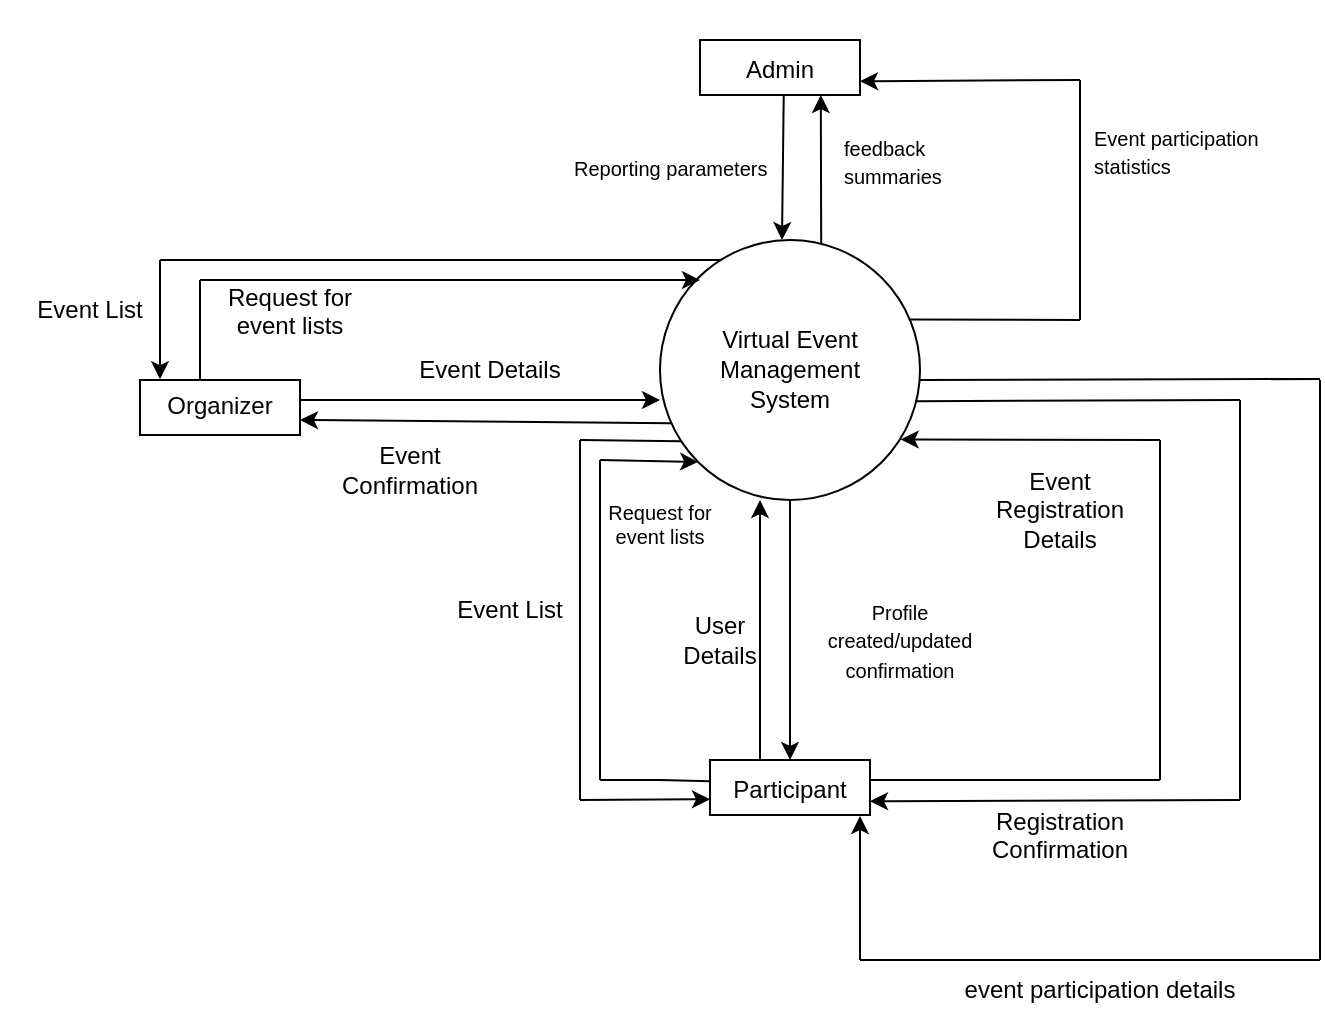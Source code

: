 <mxfile version="24.7.17" pages="2">
  <diagram name="Page-1" id="yUWiJsb1odWKn49dKLG9">
    <mxGraphModel grid="1" page="1" gridSize="10" guides="1" tooltips="1" connect="1" arrows="1" fold="1" pageScale="1" pageWidth="1100" pageHeight="850" math="0" shadow="0">
      <root>
        <mxCell id="0" />
        <mxCell id="1" parent="0" />
        <mxCell id="c58yYooRlup-3saje_W5-4" value="" style="group" vertex="1" connectable="0" parent="1">
          <mxGeometry x="460" y="240" width="130" height="130" as="geometry" />
        </mxCell>
        <mxCell id="c58yYooRlup-3saje_W5-1" value="&lt;br&gt;&lt;br&gt;&lt;br&gt;&lt;br&gt;&lt;br&gt;&lt;br&gt;&lt;br&gt;&lt;br&gt;&lt;br&gt;&lt;br&gt;&lt;br&gt;&lt;br&gt;&lt;br&gt;&lt;br&gt;&lt;br&gt;&lt;br&gt;&lt;br&gt;&lt;br&gt;&lt;p style=&quot;text-align:center&quot; align=&quot;center&quot; class=&quot;MsoNormal&quot;&gt;&lt;span style=&quot;mso-bidi-font-weight:&lt;br/&gt;normal&quot;&gt;&lt;font size=&quot;1&quot;&gt;&lt;span style=&quot;line-height: 115%; font-size: 12px;&quot; lang=&quot;EN&quot;&gt;&lt;br&gt;&lt;/span&gt;&lt;/font&gt;&lt;/span&gt;&lt;/p&gt;&lt;br&gt;&lt;br&gt;&lt;br&gt;&lt;br&gt;&lt;div&gt;&lt;br/&gt;&lt;/div&gt;" style="ellipse;whiteSpace=wrap;html=1;aspect=fixed;" vertex="1" parent="c58yYooRlup-3saje_W5-4">
          <mxGeometry width="130" height="130" as="geometry" />
        </mxCell>
        <mxCell id="c58yYooRlup-3saje_W5-2" value="&lt;span style=&quot;mso-bidi-font-weight:&lt;br/&gt;normal&quot;&gt;&lt;font size=&quot;1&quot;&gt;&lt;span style=&quot;line-height: 115%; font-size: 12px;&quot; lang=&quot;EN&quot;&gt;Virtual Event&lt;br&gt;Management System&lt;/span&gt;&lt;/font&gt;&lt;/span&gt;" style="text;html=1;align=center;verticalAlign=middle;whiteSpace=wrap;rounded=0;" vertex="1" parent="c58yYooRlup-3saje_W5-4">
          <mxGeometry x="35" y="50" width="60" height="30" as="geometry" />
        </mxCell>
        <mxCell id="78bFOjxCsefDvUHkpxz3-5" value="" style="endArrow=classic;html=1;rounded=0;entryX=0;entryY=1;entryDx=0;entryDy=0;" edge="1" parent="c58yYooRlup-3saje_W5-4" target="c58yYooRlup-3saje_W5-1">
          <mxGeometry width="50" height="50" relative="1" as="geometry">
            <mxPoint x="-30" y="110.03" as="sourcePoint" />
            <mxPoint x="9.23" y="110" as="targetPoint" />
          </mxGeometry>
        </mxCell>
        <mxCell id="c58yYooRlup-3saje_W5-8" value="" style="group" vertex="1" connectable="0" parent="1">
          <mxGeometry x="200" y="310" width="80" height="30" as="geometry" />
        </mxCell>
        <mxCell id="c58yYooRlup-3saje_W5-3" value="" style="rounded=0;whiteSpace=wrap;html=1;" vertex="1" parent="c58yYooRlup-3saje_W5-8">
          <mxGeometry width="80" height="27.5" as="geometry" />
        </mxCell>
        <mxCell id="c58yYooRlup-3saje_W5-7" value="&lt;div&gt;Organizer&lt;/div&gt;" style="text;html=1;align=center;verticalAlign=middle;whiteSpace=wrap;rounded=0;" vertex="1" parent="c58yYooRlup-3saje_W5-8">
          <mxGeometry x="10" y="-2.5" width="60" height="30" as="geometry" />
        </mxCell>
        <mxCell id="c58yYooRlup-3saje_W5-9" value="" style="group" vertex="1" connectable="0" parent="1">
          <mxGeometry x="480" y="140" width="80" height="30" as="geometry" />
        </mxCell>
        <mxCell id="c58yYooRlup-3saje_W5-10" value="" style="rounded=0;whiteSpace=wrap;html=1;" vertex="1" parent="c58yYooRlup-3saje_W5-9">
          <mxGeometry width="80" height="27.5" as="geometry" />
        </mxCell>
        <mxCell id="c58yYooRlup-3saje_W5-11" value="&lt;div&gt;Admin&lt;/div&gt;" style="text;html=1;align=center;verticalAlign=middle;whiteSpace=wrap;rounded=0;" vertex="1" parent="c58yYooRlup-3saje_W5-9">
          <mxGeometry x="10" width="60" height="30" as="geometry" />
        </mxCell>
        <mxCell id="c58yYooRlup-3saje_W5-12" value="" style="group" vertex="1" connectable="0" parent="1">
          <mxGeometry x="485" y="500" width="80" height="30" as="geometry" />
        </mxCell>
        <mxCell id="c58yYooRlup-3saje_W5-13" value="" style="rounded=0;whiteSpace=wrap;html=1;" vertex="1" parent="c58yYooRlup-3saje_W5-12">
          <mxGeometry width="80" height="27.5" as="geometry" />
        </mxCell>
        <mxCell id="c58yYooRlup-3saje_W5-14" value="&lt;div&gt;Participant&lt;/div&gt;" style="text;html=1;align=center;verticalAlign=middle;whiteSpace=wrap;rounded=0;" vertex="1" parent="c58yYooRlup-3saje_W5-12">
          <mxGeometry x="10" width="60" height="30" as="geometry" />
        </mxCell>
        <mxCell id="c58yYooRlup-3saje_W5-18" value="&lt;font style=&quot;font-size: 10px;&quot;&gt;Profile created/updated confirmation&lt;/font&gt;" style="text;html=1;align=center;verticalAlign=middle;whiteSpace=wrap;rounded=0;" vertex="1" parent="1">
          <mxGeometry x="530" y="425" width="100" height="30" as="geometry" />
        </mxCell>
        <mxCell id="c58yYooRlup-3saje_W5-19" value="&lt;div&gt;User Details&lt;/div&gt;" style="text;html=1;align=center;verticalAlign=middle;whiteSpace=wrap;rounded=0;" vertex="1" parent="1">
          <mxGeometry x="460" y="425" width="60" height="30" as="geometry" />
        </mxCell>
        <mxCell id="c58yYooRlup-3saje_W5-20" value="" style="endArrow=classic;html=1;rounded=0;exitX=0.5;exitY=0;exitDx=0;exitDy=0;" edge="1" parent="1">
          <mxGeometry width="50" height="50" relative="1" as="geometry">
            <mxPoint x="510" y="500" as="sourcePoint" />
            <mxPoint x="510" y="370" as="targetPoint" />
          </mxGeometry>
        </mxCell>
        <mxCell id="c58yYooRlup-3saje_W5-22" value="" style="endArrow=classic;html=1;rounded=0;" edge="1" parent="1">
          <mxGeometry width="50" height="50" relative="1" as="geometry">
            <mxPoint x="280" y="320" as="sourcePoint" />
            <mxPoint x="460" y="320" as="targetPoint" />
          </mxGeometry>
        </mxCell>
        <mxCell id="c58yYooRlup-3saje_W5-24" value="Event Details" style="text;html=1;align=center;verticalAlign=middle;whiteSpace=wrap;rounded=0;" vertex="1" parent="1">
          <mxGeometry x="330" y="290" width="90" height="30" as="geometry" />
        </mxCell>
        <mxCell id="c58yYooRlup-3saje_W5-25" value="" style="endArrow=classic;html=1;rounded=0;exitX=0.044;exitY=0.705;exitDx=0;exitDy=0;exitPerimeter=0;" edge="1" parent="1" source="c58yYooRlup-3saje_W5-1">
          <mxGeometry width="50" height="50" relative="1" as="geometry">
            <mxPoint x="450" y="330" as="sourcePoint" />
            <mxPoint x="280" y="330" as="targetPoint" />
          </mxGeometry>
        </mxCell>
        <mxCell id="c58yYooRlup-3saje_W5-26" value="Event Confirmation" style="text;html=1;align=center;verticalAlign=middle;whiteSpace=wrap;rounded=0;" vertex="1" parent="1">
          <mxGeometry x="290" y="340" width="90" height="30" as="geometry" />
        </mxCell>
        <mxCell id="c58yYooRlup-3saje_W5-27" value="" style="endArrow=classic;html=1;rounded=0;exitX=0.5;exitY=1;exitDx=0;exitDy=0;entryX=0.5;entryY=0;entryDx=0;entryDy=0;" edge="1" parent="1" source="c58yYooRlup-3saje_W5-1" target="c58yYooRlup-3saje_W5-14">
          <mxGeometry width="50" height="50" relative="1" as="geometry">
            <mxPoint x="530" y="440" as="sourcePoint" />
            <mxPoint x="580" y="390" as="targetPoint" />
          </mxGeometry>
        </mxCell>
        <mxCell id="c58yYooRlup-3saje_W5-32" value="" style="endArrow=none;html=1;rounded=0;" edge="1" parent="1">
          <mxGeometry width="50" height="50" relative="1" as="geometry">
            <mxPoint x="565" y="510" as="sourcePoint" />
            <mxPoint x="710" y="510" as="targetPoint" />
          </mxGeometry>
        </mxCell>
        <mxCell id="c58yYooRlup-3saje_W5-33" value="" style="endArrow=none;html=1;rounded=0;" edge="1" parent="1">
          <mxGeometry width="50" height="50" relative="1" as="geometry">
            <mxPoint x="710" y="510" as="sourcePoint" />
            <mxPoint x="710" y="340" as="targetPoint" />
          </mxGeometry>
        </mxCell>
        <mxCell id="c58yYooRlup-3saje_W5-34" value="" style="endArrow=classic;html=1;rounded=0;entryX=0.926;entryY=0.767;entryDx=0;entryDy=0;entryPerimeter=0;" edge="1" parent="1" target="c58yYooRlup-3saje_W5-1">
          <mxGeometry width="50" height="50" relative="1" as="geometry">
            <mxPoint x="710" y="340" as="sourcePoint" />
            <mxPoint x="760" y="290" as="targetPoint" />
          </mxGeometry>
        </mxCell>
        <mxCell id="c58yYooRlup-3saje_W5-35" value="Event Registration Details" style="text;html=1;align=center;verticalAlign=middle;whiteSpace=wrap;rounded=0;" vertex="1" parent="1">
          <mxGeometry x="630" y="360" width="60" height="30" as="geometry" />
        </mxCell>
        <mxCell id="c58yYooRlup-3saje_W5-40" value="" style="group" vertex="1" connectable="0" parent="1">
          <mxGeometry x="750" y="320" height="200" as="geometry" />
        </mxCell>
        <mxCell id="c58yYooRlup-3saje_W5-37" value="" style="endArrow=none;html=1;rounded=0;exitX=0.982;exitY=0.62;exitDx=0;exitDy=0;exitPerimeter=0;" edge="1" parent="c58yYooRlup-3saje_W5-40" source="c58yYooRlup-3saje_W5-1">
          <mxGeometry width="50" height="50" relative="1" as="geometry">
            <mxPoint x="-160" as="sourcePoint" />
            <mxPoint as="targetPoint" />
          </mxGeometry>
        </mxCell>
        <mxCell id="c58yYooRlup-3saje_W5-38" value="" style="endArrow=none;html=1;rounded=0;" edge="1" parent="c58yYooRlup-3saje_W5-40">
          <mxGeometry width="50" height="50" relative="1" as="geometry">
            <mxPoint as="sourcePoint" />
            <mxPoint y="200" as="targetPoint" />
          </mxGeometry>
        </mxCell>
        <mxCell id="c58yYooRlup-3saje_W5-39" value="" style="endArrow=classic;html=1;rounded=0;entryX=1;entryY=0.75;entryDx=0;entryDy=0;" edge="1" parent="c58yYooRlup-3saje_W5-40" target="c58yYooRlup-3saje_W5-13">
          <mxGeometry width="50" height="50" relative="1" as="geometry">
            <mxPoint y="200" as="sourcePoint" />
            <mxPoint x="50" y="150" as="targetPoint" />
          </mxGeometry>
        </mxCell>
        <mxCell id="c58yYooRlup-3saje_W5-41" value="&lt;div&gt;Registration Confirmation&lt;/div&gt;&lt;div&gt;&lt;br&gt;&lt;/div&gt;" style="text;html=1;align=center;verticalAlign=middle;whiteSpace=wrap;rounded=0;" vertex="1" parent="1">
          <mxGeometry x="630" y="530" width="60" height="30" as="geometry" />
        </mxCell>
        <mxCell id="c58yYooRlup-3saje_W5-43" value="" style="endArrow=none;html=1;rounded=0;exitX=0.982;exitY=0.62;exitDx=0;exitDy=0;exitPerimeter=0;" edge="1" parent="1">
          <mxGeometry width="50" height="50" relative="1" as="geometry">
            <mxPoint x="590" y="310" as="sourcePoint" />
            <mxPoint x="790" y="309.5" as="targetPoint" />
          </mxGeometry>
        </mxCell>
        <mxCell id="c58yYooRlup-3saje_W5-44" value="" style="endArrow=none;html=1;rounded=0;" edge="1" parent="1">
          <mxGeometry width="50" height="50" relative="1" as="geometry">
            <mxPoint x="790" y="600" as="sourcePoint" />
            <mxPoint x="790" y="310" as="targetPoint" />
          </mxGeometry>
        </mxCell>
        <mxCell id="c58yYooRlup-3saje_W5-45" value="" style="endArrow=none;html=1;rounded=0;" edge="1" parent="1">
          <mxGeometry width="50" height="50" relative="1" as="geometry">
            <mxPoint x="560" y="600" as="sourcePoint" />
            <mxPoint x="790" y="600" as="targetPoint" />
          </mxGeometry>
        </mxCell>
        <mxCell id="c58yYooRlup-3saje_W5-47" value="" style="endArrow=classic;html=1;rounded=0;" edge="1" parent="1">
          <mxGeometry width="50" height="50" relative="1" as="geometry">
            <mxPoint x="560" y="600" as="sourcePoint" />
            <mxPoint x="560" y="528" as="targetPoint" />
          </mxGeometry>
        </mxCell>
        <mxCell id="c58yYooRlup-3saje_W5-51" value="event participation details" style="text;html=1;align=center;verticalAlign=middle;whiteSpace=wrap;rounded=0;" vertex="1" parent="1">
          <mxGeometry x="610" y="600" width="140" height="30" as="geometry" />
        </mxCell>
        <mxCell id="c58yYooRlup-3saje_W5-53" value="&lt;font style=&quot;font-size: 10px;&quot;&gt;&lt;span lang=&quot;EN&quot; style=&quot;line-height: 115%;&quot;&gt;Reporting parameters &lt;/span&gt;&lt;/font&gt;" style="text;whiteSpace=wrap;html=1;" vertex="1" parent="1">
          <mxGeometry x="415" y="190" width="110" height="30" as="geometry" />
        </mxCell>
        <mxCell id="c58yYooRlup-3saje_W5-56" value="&lt;font style=&quot;font-size: 10px;&quot;&gt;&lt;span lang=&quot;EN&quot; style=&quot;line-height: 115%;&quot;&gt;feedback summaries&lt;/span&gt;&lt;/font&gt;" style="text;whiteSpace=wrap;html=1;" vertex="1" parent="1">
          <mxGeometry x="550" y="180" width="70" height="50" as="geometry" />
        </mxCell>
        <mxCell id="c58yYooRlup-3saje_W5-59" value="" style="endArrow=classic;html=1;rounded=0;exitX=0.531;exitY=0.932;exitDx=0;exitDy=0;exitPerimeter=0;" edge="1" parent="1" source="c58yYooRlup-3saje_W5-11">
          <mxGeometry width="50" height="50" relative="1" as="geometry">
            <mxPoint x="560" y="200" as="sourcePoint" />
            <mxPoint x="521" y="240" as="targetPoint" />
          </mxGeometry>
        </mxCell>
        <mxCell id="c58yYooRlup-3saje_W5-61" value="" style="endArrow=classic;html=1;rounded=0;entryX=0.84;entryY=0.918;entryDx=0;entryDy=0;entryPerimeter=0;exitX=0.62;exitY=0.014;exitDx=0;exitDy=0;exitPerimeter=0;" edge="1" parent="1" source="c58yYooRlup-3saje_W5-1" target="c58yYooRlup-3saje_W5-11">
          <mxGeometry width="50" height="50" relative="1" as="geometry">
            <mxPoint x="540" y="240" as="sourcePoint" />
            <mxPoint x="540" y="170" as="targetPoint" />
          </mxGeometry>
        </mxCell>
        <mxCell id="c58yYooRlup-3saje_W5-67" value="&lt;font style=&quot;font-size: 10px;&quot;&gt;&lt;span lang=&quot;EN&quot; style=&quot;line-height: 115%;&quot;&gt;Event participation&lt;br&gt;statistics&lt;/span&gt;&lt;/font&gt;" style="text;whiteSpace=wrap;html=1;" vertex="1" parent="1">
          <mxGeometry x="675" y="175" width="85" height="35" as="geometry" />
        </mxCell>
        <mxCell id="JJB0s_iBs2IypwbjsGVL-1" value="" style="group" connectable="0" vertex="1" parent="1">
          <mxGeometry x="670" y="160" height="120" as="geometry" />
        </mxCell>
        <mxCell id="c58yYooRlup-3saje_W5-65" value="" style="endArrow=none;html=1;rounded=0;" edge="1" parent="JJB0s_iBs2IypwbjsGVL-1">
          <mxGeometry width="50" height="50" relative="1" as="geometry">
            <mxPoint y="120" as="sourcePoint" />
            <mxPoint as="targetPoint" />
          </mxGeometry>
        </mxCell>
        <mxCell id="5Npem4B_wxZrPuZL4UlF-2" value="" style="endArrow=none;html=1;rounded=0;exitX=0.957;exitY=0.306;exitDx=0;exitDy=0;exitPerimeter=0;" edge="1" parent="JJB0s_iBs2IypwbjsGVL-1" source="c58yYooRlup-3saje_W5-1">
          <mxGeometry width="50" height="50" relative="1" as="geometry">
            <mxPoint x="-60" y="140" as="sourcePoint" />
            <mxPoint y="120" as="targetPoint" />
          </mxGeometry>
        </mxCell>
        <mxCell id="5Npem4B_wxZrPuZL4UlF-3" value="" style="endArrow=classic;html=1;rounded=0;entryX=1;entryY=0.75;entryDx=0;entryDy=0;" edge="1" parent="JJB0s_iBs2IypwbjsGVL-1" target="c58yYooRlup-3saje_W5-10">
          <mxGeometry width="50" height="50" relative="1" as="geometry">
            <mxPoint as="sourcePoint" />
            <mxPoint x="50" y="-50" as="targetPoint" />
          </mxGeometry>
        </mxCell>
        <mxCell id="iX_OGlHxTPo9EbYRn8sV-2" value="&lt;div&gt;Request for event lists&lt;/div&gt;&lt;div&gt;&lt;br&gt;&lt;/div&gt;" style="text;html=1;align=center;verticalAlign=middle;whiteSpace=wrap;rounded=0;" vertex="1" parent="1">
          <mxGeometry x="230" y="255" width="90" height="55" as="geometry" />
        </mxCell>
        <mxCell id="iX_OGlHxTPo9EbYRn8sV-3" value="" style="endArrow=none;html=1;rounded=0;" edge="1" parent="1">
          <mxGeometry width="50" height="50" relative="1" as="geometry">
            <mxPoint x="230" y="310" as="sourcePoint" />
            <mxPoint x="230" y="260" as="targetPoint" />
          </mxGeometry>
        </mxCell>
        <mxCell id="iX_OGlHxTPo9EbYRn8sV-4" value="" style="endArrow=classic;html=1;rounded=0;" edge="1" parent="1">
          <mxGeometry width="50" height="50" relative="1" as="geometry">
            <mxPoint x="230" y="260" as="sourcePoint" />
            <mxPoint x="480" y="260" as="targetPoint" />
          </mxGeometry>
        </mxCell>
        <mxCell id="iX_OGlHxTPo9EbYRn8sV-7" value="" style="endArrow=none;html=1;rounded=0;" edge="1" parent="1">
          <mxGeometry width="50" height="50" relative="1" as="geometry">
            <mxPoint x="210" y="250" as="sourcePoint" />
            <mxPoint x="490" y="250" as="targetPoint" />
          </mxGeometry>
        </mxCell>
        <mxCell id="iX_OGlHxTPo9EbYRn8sV-8" value="" style="endArrow=classic;html=1;rounded=0;entryX=0.125;entryY=-0.015;entryDx=0;entryDy=0;entryPerimeter=0;" edge="1" parent="1" target="c58yYooRlup-3saje_W5-3">
          <mxGeometry width="50" height="50" relative="1" as="geometry">
            <mxPoint x="210" y="250" as="sourcePoint" />
            <mxPoint x="260" y="200" as="targetPoint" />
          </mxGeometry>
        </mxCell>
        <mxCell id="EmX9LABOGlH5GblBXsLG-1" value="Event List" style="text;html=1;align=center;verticalAlign=middle;whiteSpace=wrap;rounded=0;" vertex="1" parent="1">
          <mxGeometry x="130" y="260" width="90" height="30" as="geometry" />
        </mxCell>
        <mxCell id="78bFOjxCsefDvUHkpxz3-1" value="" style="endArrow=none;html=1;rounded=0;entryX=0;entryY=0.75;entryDx=0;entryDy=0;" edge="1" parent="1">
          <mxGeometry width="50" height="50" relative="1" as="geometry">
            <mxPoint x="430" y="510" as="sourcePoint" />
            <mxPoint x="485" y="510.625" as="targetPoint" />
            <Array as="points">
              <mxPoint x="460" y="510" />
            </Array>
          </mxGeometry>
        </mxCell>
        <mxCell id="78bFOjxCsefDvUHkpxz3-4" value="" style="endArrow=none;html=1;rounded=0;" edge="1" parent="1">
          <mxGeometry width="50" height="50" relative="1" as="geometry">
            <mxPoint x="430" y="510" as="sourcePoint" />
            <mxPoint x="430" y="350" as="targetPoint" />
          </mxGeometry>
        </mxCell>
        <mxCell id="78bFOjxCsefDvUHkpxz3-6" value="&lt;div style=&quot;font-size: 10px;&quot;&gt;&lt;font style=&quot;font-size: 10px;&quot;&gt;Request for event lists&lt;/font&gt;&lt;/div&gt;&lt;div style=&quot;font-size: 10px;&quot;&gt;&lt;font style=&quot;font-size: 10px;&quot;&gt;&lt;br&gt;&lt;/font&gt;&lt;/div&gt;" style="text;html=1;align=center;verticalAlign=middle;whiteSpace=wrap;rounded=0;" vertex="1" parent="1">
          <mxGeometry x="420" y="360" width="80" height="55" as="geometry" />
        </mxCell>
        <mxCell id="78bFOjxCsefDvUHkpxz3-9" value="" style="endArrow=classic;html=1;rounded=0;entryX=0;entryY=0.75;entryDx=0;entryDy=0;" edge="1" parent="1">
          <mxGeometry width="50" height="50" relative="1" as="geometry">
            <mxPoint x="420" y="520" as="sourcePoint" />
            <mxPoint x="485" y="519.625" as="targetPoint" />
          </mxGeometry>
        </mxCell>
        <mxCell id="78bFOjxCsefDvUHkpxz3-10" value="" style="endArrow=none;html=1;rounded=0;" edge="1" parent="1">
          <mxGeometry width="50" height="50" relative="1" as="geometry">
            <mxPoint x="420" y="520" as="sourcePoint" />
            <mxPoint x="420" y="340" as="targetPoint" />
          </mxGeometry>
        </mxCell>
        <mxCell id="78bFOjxCsefDvUHkpxz3-12" value="" style="endArrow=none;html=1;rounded=0;entryX=0.083;entryY=0.774;entryDx=0;entryDy=0;entryPerimeter=0;" edge="1" parent="1" target="c58yYooRlup-3saje_W5-1">
          <mxGeometry width="50" height="50" relative="1" as="geometry">
            <mxPoint x="420" y="340" as="sourcePoint" />
            <mxPoint x="470" y="310" as="targetPoint" />
          </mxGeometry>
        </mxCell>
        <mxCell id="78bFOjxCsefDvUHkpxz3-13" value="Event List" style="text;html=1;align=center;verticalAlign=middle;whiteSpace=wrap;rounded=0;" vertex="1" parent="1">
          <mxGeometry x="340" y="410" width="90" height="30" as="geometry" />
        </mxCell>
      </root>
    </mxGraphModel>
  </diagram>
  <diagram id="4g-uIBbXyLv83esqWf2T" name="Page-2">
    <mxGraphModel grid="1" page="1" gridSize="10" guides="1" tooltips="1" connect="1" arrows="1" fold="1" pageScale="1" pageWidth="1100" pageHeight="850" math="0" shadow="0">
      <root>
        <mxCell id="0" />
        <mxCell id="1" parent="0" />
        <mxCell id="BiPvwgCvPJBVlcoBRnsi-4" value="" style="group" connectable="0" vertex="1" parent="1">
          <mxGeometry x="30" y="330" width="80" height="30" as="geometry" />
        </mxCell>
        <mxCell id="BiPvwgCvPJBVlcoBRnsi-5" value="" style="rounded=0;whiteSpace=wrap;html=1;" vertex="1" parent="BiPvwgCvPJBVlcoBRnsi-4">
          <mxGeometry width="80" height="27.5" as="geometry" />
        </mxCell>
        <mxCell id="BiPvwgCvPJBVlcoBRnsi-6" value="&lt;div&gt;Organizer&lt;/div&gt;" style="text;html=1;align=center;verticalAlign=middle;whiteSpace=wrap;rounded=0;" vertex="1" parent="BiPvwgCvPJBVlcoBRnsi-4">
          <mxGeometry x="10" width="60" height="30" as="geometry" />
        </mxCell>
        <mxCell id="BiPvwgCvPJBVlcoBRnsi-10" value="" style="group" connectable="0" vertex="1" parent="1">
          <mxGeometry x="485" y="590.5" width="80" height="30" as="geometry" />
        </mxCell>
        <mxCell id="BiPvwgCvPJBVlcoBRnsi-11" value="" style="rounded=0;whiteSpace=wrap;html=1;" vertex="1" parent="BiPvwgCvPJBVlcoBRnsi-10">
          <mxGeometry width="80" height="27.5" as="geometry" />
        </mxCell>
        <mxCell id="BiPvwgCvPJBVlcoBRnsi-12" value="&lt;div&gt;Participant&lt;/div&gt;" style="text;html=1;align=center;verticalAlign=middle;whiteSpace=wrap;rounded=0;" vertex="1" parent="BiPvwgCvPJBVlcoBRnsi-10">
          <mxGeometry x="10" width="60" height="30" as="geometry" />
        </mxCell>
        <mxCell id="BiPvwgCvPJBVlcoBRnsi-13" value="&lt;font style=&quot;font-size: 10px;&quot;&gt;Profile created/updated confirmation&lt;/font&gt;" style="text;html=1;align=center;verticalAlign=middle;whiteSpace=wrap;rounded=0;" vertex="1" parent="1">
          <mxGeometry x="530" y="515.5" width="80" height="30" as="geometry" />
        </mxCell>
        <mxCell id="BiPvwgCvPJBVlcoBRnsi-14" value="&lt;div&gt;User Details&lt;/div&gt;" style="text;html=1;align=center;verticalAlign=middle;whiteSpace=wrap;rounded=0;" vertex="1" parent="1">
          <mxGeometry x="440" y="515.5" width="60" height="30" as="geometry" />
        </mxCell>
        <mxCell id="BiPvwgCvPJBVlcoBRnsi-15" value="" style="endArrow=classic;html=1;rounded=0;exitX=0.5;exitY=0;exitDx=0;exitDy=0;" edge="1" parent="1">
          <mxGeometry width="50" height="50" relative="1" as="geometry">
            <mxPoint x="510" y="590.5" as="sourcePoint" />
            <mxPoint x="510" y="460.5" as="targetPoint" />
          </mxGeometry>
        </mxCell>
        <mxCell id="BiPvwgCvPJBVlcoBRnsi-16" value="" style="endArrow=classic;html=1;rounded=0;" edge="1" parent="1">
          <mxGeometry width="50" height="50" relative="1" as="geometry">
            <mxPoint x="110" y="340" as="sourcePoint" />
            <mxPoint x="290" y="340" as="targetPoint" />
          </mxGeometry>
        </mxCell>
        <mxCell id="BiPvwgCvPJBVlcoBRnsi-17" value="Event Details" style="text;html=1;align=center;verticalAlign=middle;whiteSpace=wrap;rounded=0;" vertex="1" parent="1">
          <mxGeometry x="160" y="300" width="90" height="30" as="geometry" />
        </mxCell>
        <mxCell id="BiPvwgCvPJBVlcoBRnsi-18" value="" style="endArrow=classic;html=1;rounded=0;exitX=0.023;exitY=0.567;exitDx=0;exitDy=0;exitPerimeter=0;" edge="1" parent="1" source="BiPvwgCvPJBVlcoBRnsi-46">
          <mxGeometry width="50" height="50" relative="1" as="geometry">
            <mxPoint x="190" y="350" as="sourcePoint" />
            <mxPoint x="110" y="350" as="targetPoint" />
          </mxGeometry>
        </mxCell>
        <mxCell id="BiPvwgCvPJBVlcoBRnsi-19" value="Event Confirmation" style="text;html=1;align=center;verticalAlign=middle;whiteSpace=wrap;rounded=0;" vertex="1" parent="1">
          <mxGeometry x="160" y="360" width="90" height="30" as="geometry" />
        </mxCell>
        <mxCell id="BiPvwgCvPJBVlcoBRnsi-20" value="" style="endArrow=classic;html=1;rounded=0;exitX=0.5;exitY=1;exitDx=0;exitDy=0;entryX=0.5;entryY=0;entryDx=0;entryDy=0;" edge="1" parent="1" target="BiPvwgCvPJBVlcoBRnsi-12">
          <mxGeometry width="50" height="50" relative="1" as="geometry">
            <mxPoint x="525" y="460.5" as="sourcePoint" />
            <mxPoint x="580" y="480.5" as="targetPoint" />
          </mxGeometry>
        </mxCell>
        <mxCell id="BiPvwgCvPJBVlcoBRnsi-21" value="" style="endArrow=none;html=1;rounded=0;" edge="1" parent="1">
          <mxGeometry width="50" height="50" relative="1" as="geometry">
            <mxPoint x="565" y="600.5" as="sourcePoint" />
            <mxPoint x="710" y="600.5" as="targetPoint" />
          </mxGeometry>
        </mxCell>
        <mxCell id="BiPvwgCvPJBVlcoBRnsi-22" value="" style="endArrow=none;html=1;rounded=0;" edge="1" parent="1">
          <mxGeometry width="50" height="50" relative="1" as="geometry">
            <mxPoint x="710" y="600.5" as="sourcePoint" />
            <mxPoint x="710" y="430.5" as="targetPoint" />
          </mxGeometry>
        </mxCell>
        <mxCell id="BiPvwgCvPJBVlcoBRnsi-23" value="" style="endArrow=classic;html=1;rounded=0;" edge="1" parent="1">
          <mxGeometry width="50" height="50" relative="1" as="geometry">
            <mxPoint x="710" y="430.5" as="sourcePoint" />
            <mxPoint x="680" y="430" as="targetPoint" />
          </mxGeometry>
        </mxCell>
        <mxCell id="BiPvwgCvPJBVlcoBRnsi-24" value="Event Registration Details" style="text;html=1;align=center;verticalAlign=middle;whiteSpace=wrap;rounded=0;" vertex="1" parent="1">
          <mxGeometry x="640" y="485.5" width="60" height="30" as="geometry" />
        </mxCell>
        <mxCell id="BiPvwgCvPJBVlcoBRnsi-25" value="" style="group" connectable="0" vertex="1" parent="1">
          <mxGeometry x="760" y="420" height="190.5" as="geometry" />
        </mxCell>
        <mxCell id="BiPvwgCvPJBVlcoBRnsi-26" value="" style="endArrow=none;html=1;rounded=0;exitX=1;exitY=0.5;exitDx=0;exitDy=0;" edge="1" parent="BiPvwgCvPJBVlcoBRnsi-25" source="BiPvwgCvPJBVlcoBRnsi-70">
          <mxGeometry width="50" height="50" relative="1" as="geometry">
            <mxPoint x="-30" y="0.476" as="sourcePoint" />
            <mxPoint as="targetPoint" />
          </mxGeometry>
        </mxCell>
        <mxCell id="BiPvwgCvPJBVlcoBRnsi-27" value="" style="endArrow=none;html=1;rounded=0;" edge="1" parent="BiPvwgCvPJBVlcoBRnsi-25">
          <mxGeometry width="50" height="50" relative="1" as="geometry">
            <mxPoint as="sourcePoint" />
            <mxPoint y="190.5" as="targetPoint" />
          </mxGeometry>
        </mxCell>
        <mxCell id="BiPvwgCvPJBVlcoBRnsi-28" value="" style="endArrow=classic;html=1;rounded=0;entryX=1;entryY=0.75;entryDx=0;entryDy=0;" edge="1" parent="BiPvwgCvPJBVlcoBRnsi-25" target="BiPvwgCvPJBVlcoBRnsi-11">
          <mxGeometry width="50" height="50" relative="1" as="geometry">
            <mxPoint y="190.5" as="sourcePoint" />
            <mxPoint x="50" y="142.875" as="targetPoint" />
          </mxGeometry>
        </mxCell>
        <mxCell id="BiPvwgCvPJBVlcoBRnsi-29" value="&lt;div&gt;Registration Confirmation&lt;/div&gt;&lt;div&gt;&lt;br&gt;&lt;/div&gt;" style="text;html=1;align=center;verticalAlign=middle;whiteSpace=wrap;rounded=0;" vertex="1" parent="1">
          <mxGeometry x="630" y="620.5" width="60" height="30" as="geometry" />
        </mxCell>
        <mxCell id="BiPvwgCvPJBVlcoBRnsi-30" value="" style="endArrow=none;html=1;rounded=0;exitX=0.92;exitY=0.248;exitDx=0;exitDy=0;exitPerimeter=0;" edge="1" parent="1" source="BiPvwgCvPJBVlcoBRnsi-70">
          <mxGeometry width="50" height="50" relative="1" as="geometry">
            <mxPoint x="720" y="400" as="sourcePoint" />
            <mxPoint x="790" y="400" as="targetPoint" />
          </mxGeometry>
        </mxCell>
        <mxCell id="BiPvwgCvPJBVlcoBRnsi-31" value="" style="endArrow=none;html=1;rounded=0;" edge="1" parent="1">
          <mxGeometry width="50" height="50" relative="1" as="geometry">
            <mxPoint x="790" y="690.5" as="sourcePoint" />
            <mxPoint x="790" y="400.5" as="targetPoint" />
          </mxGeometry>
        </mxCell>
        <mxCell id="BiPvwgCvPJBVlcoBRnsi-32" value="" style="endArrow=none;html=1;rounded=0;" edge="1" parent="1">
          <mxGeometry width="50" height="50" relative="1" as="geometry">
            <mxPoint x="560" y="690.5" as="sourcePoint" />
            <mxPoint x="790" y="690.5" as="targetPoint" />
          </mxGeometry>
        </mxCell>
        <mxCell id="BiPvwgCvPJBVlcoBRnsi-33" value="" style="endArrow=classic;html=1;rounded=0;" edge="1" parent="1">
          <mxGeometry width="50" height="50" relative="1" as="geometry">
            <mxPoint x="560" y="690.5" as="sourcePoint" />
            <mxPoint x="560" y="618.5" as="targetPoint" />
          </mxGeometry>
        </mxCell>
        <mxCell id="BiPvwgCvPJBVlcoBRnsi-34" value="event participation details" style="text;html=1;align=center;verticalAlign=middle;whiteSpace=wrap;rounded=0;" vertex="1" parent="1">
          <mxGeometry x="607.5" y="700.5" width="180" height="30" as="geometry" />
        </mxCell>
        <mxCell id="BiPvwgCvPJBVlcoBRnsi-48" value="" style="group" connectable="0" vertex="1" parent="1">
          <mxGeometry x="290" y="305" width="80" height="80" as="geometry" />
        </mxCell>
        <mxCell id="BiPvwgCvPJBVlcoBRnsi-46" value="Event Creation" style="ellipse;whiteSpace=wrap;html=1;aspect=fixed;" vertex="1" parent="BiPvwgCvPJBVlcoBRnsi-48">
          <mxGeometry width="80" height="80" as="geometry" />
        </mxCell>
        <mxCell id="BiPvwgCvPJBVlcoBRnsi-47" value="" style="endArrow=none;html=1;rounded=0;exitX=0.109;exitY=0.185;exitDx=0;exitDy=0;exitPerimeter=0;entryX=0.894;entryY=0.188;entryDx=0;entryDy=0;entryPerimeter=0;" edge="1" parent="BiPvwgCvPJBVlcoBRnsi-48" source="BiPvwgCvPJBVlcoBRnsi-46" target="BiPvwgCvPJBVlcoBRnsi-46">
          <mxGeometry width="50" height="50" relative="1" as="geometry">
            <mxPoint x="10" y="15" as="sourcePoint" />
            <mxPoint x="70" y="15" as="targetPoint" />
          </mxGeometry>
        </mxCell>
        <mxCell id="BiPvwgCvPJBVlcoBRnsi-49" value="" style="endArrow=none;html=1;rounded=0;entryX=0.5;entryY=1;entryDx=0;entryDy=0;" edge="1" parent="1" target="BiPvwgCvPJBVlcoBRnsi-46">
          <mxGeometry width="50" height="50" relative="1" as="geometry">
            <mxPoint x="330" y="560" as="sourcePoint" />
            <mxPoint x="330" y="390" as="targetPoint" />
          </mxGeometry>
        </mxCell>
        <mxCell id="BiPvwgCvPJBVlcoBRnsi-50" value="" style="endArrow=none;html=1;rounded=0;" edge="1" parent="1">
          <mxGeometry width="50" height="50" relative="1" as="geometry">
            <mxPoint x="230" y="560" as="sourcePoint" />
            <mxPoint x="330" y="560" as="targetPoint" />
          </mxGeometry>
        </mxCell>
        <mxCell id="BiPvwgCvPJBVlcoBRnsi-51" value="" style="endArrow=classic;html=1;rounded=0;entryX=0.837;entryY=0.013;entryDx=0;entryDy=0;entryPerimeter=0;" edge="1" parent="1" target="BiPvwgCvPJBVlcoBRnsi-45">
          <mxGeometry width="50" height="50" relative="1" as="geometry">
            <mxPoint x="230" y="560" as="sourcePoint" />
            <mxPoint x="280" y="510" as="targetPoint" />
          </mxGeometry>
        </mxCell>
        <mxCell id="BiPvwgCvPJBVlcoBRnsi-52" value="Event Details" style="text;html=1;align=center;verticalAlign=middle;whiteSpace=wrap;rounded=0;" vertex="1" parent="1">
          <mxGeometry x="230" y="440" width="90" height="30" as="geometry" />
        </mxCell>
        <mxCell id="BiPvwgCvPJBVlcoBRnsi-53" value="" style="group" connectable="0" vertex="1" parent="1">
          <mxGeometry x="480" y="380" width="80" height="80" as="geometry" />
        </mxCell>
        <mxCell id="BiPvwgCvPJBVlcoBRnsi-54" value="User Profile Management" style="ellipse;whiteSpace=wrap;html=1;aspect=fixed;" vertex="1" parent="BiPvwgCvPJBVlcoBRnsi-53">
          <mxGeometry width="80" height="80" as="geometry" />
        </mxCell>
        <mxCell id="BiPvwgCvPJBVlcoBRnsi-55" value="" style="endArrow=none;html=1;rounded=0;exitX=0.109;exitY=0.185;exitDx=0;exitDy=0;exitPerimeter=0;entryX=0.894;entryY=0.188;entryDx=0;entryDy=0;entryPerimeter=0;" edge="1" parent="BiPvwgCvPJBVlcoBRnsi-53" source="BiPvwgCvPJBVlcoBRnsi-54" target="BiPvwgCvPJBVlcoBRnsi-54">
          <mxGeometry width="50" height="50" relative="1" as="geometry">
            <mxPoint x="10" y="15" as="sourcePoint" />
            <mxPoint x="70" y="15" as="targetPoint" />
          </mxGeometry>
        </mxCell>
        <mxCell id="BiPvwgCvPJBVlcoBRnsi-56" value="" style="group" connectable="0" vertex="1" parent="1">
          <mxGeometry x="160" y="590" width="100" height="30" as="geometry" />
        </mxCell>
        <mxCell id="BiPvwgCvPJBVlcoBRnsi-43" value="" style="endArrow=none;html=1;rounded=0;" edge="1" parent="BiPvwgCvPJBVlcoBRnsi-56">
          <mxGeometry width="50" height="50" relative="1" as="geometry">
            <mxPoint as="sourcePoint" />
            <mxPoint x="100" as="targetPoint" />
          </mxGeometry>
        </mxCell>
        <mxCell id="BiPvwgCvPJBVlcoBRnsi-44" value="" style="endArrow=none;html=1;rounded=0;" edge="1" parent="BiPvwgCvPJBVlcoBRnsi-56">
          <mxGeometry width="50" height="50" relative="1" as="geometry">
            <mxPoint y="30" as="sourcePoint" />
            <mxPoint x="100" y="30" as="targetPoint" />
          </mxGeometry>
        </mxCell>
        <mxCell id="BiPvwgCvPJBVlcoBRnsi-45" value="Events" style="text;html=1;align=center;verticalAlign=middle;resizable=0;points=[];autosize=1;strokeColor=none;fillColor=none;" vertex="1" parent="BiPvwgCvPJBVlcoBRnsi-56">
          <mxGeometry x="20" width="60" height="30" as="geometry" />
        </mxCell>
        <mxCell id="BiPvwgCvPJBVlcoBRnsi-57" value="" style="group" connectable="0" vertex="1" parent="1">
          <mxGeometry x="270" y="130" width="100" height="30" as="geometry" />
        </mxCell>
        <mxCell id="BiPvwgCvPJBVlcoBRnsi-58" value="" style="endArrow=none;html=1;rounded=0;" edge="1" parent="BiPvwgCvPJBVlcoBRnsi-57">
          <mxGeometry width="50" height="50" relative="1" as="geometry">
            <mxPoint as="sourcePoint" />
            <mxPoint x="100" as="targetPoint" />
          </mxGeometry>
        </mxCell>
        <mxCell id="BiPvwgCvPJBVlcoBRnsi-59" value="" style="endArrow=none;html=1;rounded=0;" edge="1" parent="BiPvwgCvPJBVlcoBRnsi-57">
          <mxGeometry width="50" height="50" relative="1" as="geometry">
            <mxPoint y="30" as="sourcePoint" />
            <mxPoint x="100" y="30" as="targetPoint" />
          </mxGeometry>
        </mxCell>
        <mxCell id="BiPvwgCvPJBVlcoBRnsi-60" value="Users" style="text;html=1;align=center;verticalAlign=middle;resizable=0;points=[];autosize=1;strokeColor=none;fillColor=none;" vertex="1" parent="BiPvwgCvPJBVlcoBRnsi-57">
          <mxGeometry x="25" width="50" height="30" as="geometry" />
        </mxCell>
        <mxCell id="BiPvwgCvPJBVlcoBRnsi-64" value="" style="endArrow=classic;html=1;rounded=0;entryX=0.469;entryY=0.995;entryDx=0;entryDy=0;entryPerimeter=0;" edge="1" parent="1" target="BiPvwgCvPJBVlcoBRnsi-60">
          <mxGeometry width="50" height="50" relative="1" as="geometry">
            <mxPoint x="320" y="270" as="sourcePoint" />
            <mxPoint x="350" y="170" as="targetPoint" />
          </mxGeometry>
        </mxCell>
        <mxCell id="BiPvwgCvPJBVlcoBRnsi-65" value="" style="endArrow=none;html=1;rounded=0;" edge="1" parent="1">
          <mxGeometry width="50" height="50" relative="1" as="geometry">
            <mxPoint x="320" y="270" as="sourcePoint" />
            <mxPoint x="500" y="270" as="targetPoint" />
          </mxGeometry>
        </mxCell>
        <mxCell id="BiPvwgCvPJBVlcoBRnsi-67" value="" style="endArrow=none;html=1;rounded=0;exitX=0.253;exitY=0.077;exitDx=0;exitDy=0;exitPerimeter=0;" edge="1" parent="1" source="BiPvwgCvPJBVlcoBRnsi-54">
          <mxGeometry width="50" height="50" relative="1" as="geometry">
            <mxPoint x="460" y="350" as="sourcePoint" />
            <mxPoint x="500" y="270" as="targetPoint" />
          </mxGeometry>
        </mxCell>
        <mxCell id="BiPvwgCvPJBVlcoBRnsi-68" value="&lt;div&gt;User Details&lt;/div&gt;" style="text;html=1;align=center;verticalAlign=middle;whiteSpace=wrap;rounded=0;" vertex="1" parent="1">
          <mxGeometry x="420" y="290" width="60" height="30" as="geometry" />
        </mxCell>
        <mxCell id="BiPvwgCvPJBVlcoBRnsi-69" value="" style="group" connectable="0" vertex="1" parent="1">
          <mxGeometry x="600" y="380" width="80" height="80" as="geometry" />
        </mxCell>
        <mxCell id="BiPvwgCvPJBVlcoBRnsi-70" value="Event Registration" style="ellipse;whiteSpace=wrap;html=1;aspect=fixed;" vertex="1" parent="BiPvwgCvPJBVlcoBRnsi-69">
          <mxGeometry width="80" height="80" as="geometry" />
        </mxCell>
        <mxCell id="BiPvwgCvPJBVlcoBRnsi-71" value="" style="endArrow=none;html=1;rounded=0;exitX=0.109;exitY=0.185;exitDx=0;exitDy=0;exitPerimeter=0;entryX=0.894;entryY=0.188;entryDx=0;entryDy=0;entryPerimeter=0;" edge="1" parent="BiPvwgCvPJBVlcoBRnsi-69" source="BiPvwgCvPJBVlcoBRnsi-70" target="BiPvwgCvPJBVlcoBRnsi-70">
          <mxGeometry width="50" height="50" relative="1" as="geometry">
            <mxPoint x="10" y="15" as="sourcePoint" />
            <mxPoint x="70" y="15" as="targetPoint" />
          </mxGeometry>
        </mxCell>
        <mxCell id="BiPvwgCvPJBVlcoBRnsi-73" value="" style="endArrow=none;html=1;rounded=0;" edge="1" parent="1">
          <mxGeometry width="50" height="50" relative="1" as="geometry">
            <mxPoint x="910" y="330" as="sourcePoint" />
            <mxPoint x="640" y="330" as="targetPoint" />
          </mxGeometry>
        </mxCell>
        <mxCell id="BiPvwgCvPJBVlcoBRnsi-74" value="" style="endArrow=none;html=1;rounded=0;" edge="1" parent="1">
          <mxGeometry width="50" height="50" relative="1" as="geometry">
            <mxPoint x="640" y="380" as="sourcePoint" />
            <mxPoint x="640" y="330" as="targetPoint" />
          </mxGeometry>
        </mxCell>
        <mxCell id="BiPvwgCvPJBVlcoBRnsi-76" value="" style="endArrow=classic;html=1;rounded=0;" edge="1" parent="1">
          <mxGeometry width="50" height="50" relative="1" as="geometry">
            <mxPoint x="910" y="330" as="sourcePoint" />
            <mxPoint x="910" y="270" as="targetPoint" />
          </mxGeometry>
        </mxCell>
        <mxCell id="BiPvwgCvPJBVlcoBRnsi-81" value="" style="group" connectable="0" vertex="1" parent="1">
          <mxGeometry x="829.997" y="240" width="170.003" height="30" as="geometry" />
        </mxCell>
        <mxCell id="BiPvwgCvPJBVlcoBRnsi-78" value="" style="endArrow=none;html=1;rounded=0;" edge="1" parent="BiPvwgCvPJBVlcoBRnsi-81">
          <mxGeometry width="50" height="50" relative="1" as="geometry">
            <mxPoint x="0.003" as="sourcePoint" />
            <mxPoint x="170.003" as="targetPoint" />
          </mxGeometry>
        </mxCell>
        <mxCell id="BiPvwgCvPJBVlcoBRnsi-79" value="" style="endArrow=none;html=1;rounded=0;" edge="1" parent="BiPvwgCvPJBVlcoBRnsi-81">
          <mxGeometry width="50" height="50" relative="1" as="geometry">
            <mxPoint x="0.003" y="30" as="sourcePoint" />
            <mxPoint x="170.003" y="30" as="targetPoint" />
          </mxGeometry>
        </mxCell>
        <mxCell id="BiPvwgCvPJBVlcoBRnsi-80" value="Registered Event Details" style="text;html=1;align=center;verticalAlign=middle;resizable=0;points=[];autosize=1;strokeColor=none;fillColor=none;" vertex="1" parent="BiPvwgCvPJBVlcoBRnsi-81">
          <mxGeometry width="160" height="30" as="geometry" />
        </mxCell>
        <mxCell id="7XUnvpSmETFaVZm4Q2QR-1" value="" style="group" connectable="0" vertex="1" parent="1">
          <mxGeometry x="562.5" y="30" width="80" height="30" as="geometry" />
        </mxCell>
        <mxCell id="7XUnvpSmETFaVZm4Q2QR-2" value="" style="rounded=0;whiteSpace=wrap;html=1;" vertex="1" parent="7XUnvpSmETFaVZm4Q2QR-1">
          <mxGeometry width="80" height="27.5" as="geometry" />
        </mxCell>
        <mxCell id="7XUnvpSmETFaVZm4Q2QR-3" value="&lt;div&gt;Admin&lt;/div&gt;" style="text;html=1;align=center;verticalAlign=middle;whiteSpace=wrap;rounded=0;" vertex="1" parent="7XUnvpSmETFaVZm4Q2QR-1">
          <mxGeometry x="10" width="60" height="30" as="geometry" />
        </mxCell>
        <mxCell id="7XUnvpSmETFaVZm4Q2QR-4" value="&lt;font style=&quot;font-size: 10px;&quot;&gt;&lt;span lang=&quot;EN&quot; style=&quot;line-height: 115%;&quot;&gt;Reporting parameters &lt;/span&gt;&lt;/font&gt;" style="text;whiteSpace=wrap;html=1;" vertex="1" parent="1">
          <mxGeometry x="497.5" y="80" width="110" height="30" as="geometry" />
        </mxCell>
        <mxCell id="7XUnvpSmETFaVZm4Q2QR-5" value="&lt;font style=&quot;font-size: 10px;&quot;&gt;&lt;span lang=&quot;EN&quot; style=&quot;line-height: 115%;&quot;&gt;feedback summaries&lt;/span&gt;&lt;/font&gt;" style="text;whiteSpace=wrap;html=1;" vertex="1" parent="1">
          <mxGeometry x="632.5" y="70" width="70" height="50" as="geometry" />
        </mxCell>
        <mxCell id="7XUnvpSmETFaVZm4Q2QR-6" value="" style="endArrow=classic;html=1;rounded=0;exitX=0.531;exitY=0.932;exitDx=0;exitDy=0;exitPerimeter=0;entryX=0.423;entryY=0.015;entryDx=0;entryDy=0;entryPerimeter=0;" edge="1" parent="1" source="7XUnvpSmETFaVZm4Q2QR-3" target="7XUnvpSmETFaVZm4Q2QR-14">
          <mxGeometry width="50" height="50" relative="1" as="geometry">
            <mxPoint x="642.5" y="90" as="sourcePoint" />
            <mxPoint x="603.5" y="130" as="targetPoint" />
          </mxGeometry>
        </mxCell>
        <mxCell id="7XUnvpSmETFaVZm4Q2QR-7" value="" style="endArrow=classic;html=1;rounded=0;entryX=0.84;entryY=0.918;entryDx=0;entryDy=0;entryPerimeter=0;exitX=0.667;exitY=0.045;exitDx=0;exitDy=0;exitPerimeter=0;" edge="1" parent="1" source="7XUnvpSmETFaVZm4Q2QR-14" target="7XUnvpSmETFaVZm4Q2QR-3">
          <mxGeometry width="50" height="50" relative="1" as="geometry">
            <mxPoint x="623.5" y="132" as="sourcePoint" />
            <mxPoint x="622.5" y="60" as="targetPoint" />
          </mxGeometry>
        </mxCell>
        <mxCell id="7XUnvpSmETFaVZm4Q2QR-8" value="&lt;font style=&quot;font-size: 10px;&quot;&gt;&lt;span lang=&quot;EN&quot; style=&quot;line-height: 115%;&quot;&gt;Event participation&lt;br&gt;statistics&lt;/span&gt;&lt;/font&gt;" style="text;whiteSpace=wrap;html=1;" vertex="1" parent="1">
          <mxGeometry x="757.5" y="65" width="85" height="35" as="geometry" />
        </mxCell>
        <mxCell id="7XUnvpSmETFaVZm4Q2QR-9" value="" style="group" connectable="0" vertex="1" parent="1">
          <mxGeometry x="752.5" y="50" height="120" as="geometry" />
        </mxCell>
        <mxCell id="7XUnvpSmETFaVZm4Q2QR-10" value="" style="endArrow=none;html=1;rounded=0;" edge="1" parent="7XUnvpSmETFaVZm4Q2QR-9">
          <mxGeometry width="50" height="50" relative="1" as="geometry">
            <mxPoint y="120" as="sourcePoint" />
            <mxPoint as="targetPoint" />
          </mxGeometry>
        </mxCell>
        <mxCell id="7XUnvpSmETFaVZm4Q2QR-11" value="" style="endArrow=none;html=1;rounded=0;exitX=0.956;exitY=0.263;exitDx=0;exitDy=0;exitPerimeter=0;" edge="1" parent="7XUnvpSmETFaVZm4Q2QR-9" source="7XUnvpSmETFaVZm4Q2QR-14">
          <mxGeometry width="50" height="50" relative="1" as="geometry">
            <mxPoint x="-62.5" y="120" as="sourcePoint" />
            <mxPoint y="120" as="targetPoint" />
          </mxGeometry>
        </mxCell>
        <mxCell id="7XUnvpSmETFaVZm4Q2QR-12" value="" style="endArrow=classic;html=1;rounded=0;entryX=1;entryY=0.75;entryDx=0;entryDy=0;" edge="1" parent="7XUnvpSmETFaVZm4Q2QR-9" target="7XUnvpSmETFaVZm4Q2QR-2">
          <mxGeometry width="50" height="50" relative="1" as="geometry">
            <mxPoint as="sourcePoint" />
            <mxPoint x="50" y="-50" as="targetPoint" />
          </mxGeometry>
        </mxCell>
        <mxCell id="7XUnvpSmETFaVZm4Q2QR-13" value="" style="group" connectable="0" vertex="1" parent="1">
          <mxGeometry x="570" y="150" width="80" height="80" as="geometry" />
        </mxCell>
        <mxCell id="7XUnvpSmETFaVZm4Q2QR-14" value="&lt;font style=&quot;font-size: 11px;&quot;&gt;Report/Feedback Management&lt;/font&gt;" style="ellipse;whiteSpace=wrap;html=1;aspect=fixed;" vertex="1" parent="7XUnvpSmETFaVZm4Q2QR-13">
          <mxGeometry width="80" height="80" as="geometry" />
        </mxCell>
        <mxCell id="7XUnvpSmETFaVZm4Q2QR-15" value="" style="endArrow=none;html=1;rounded=0;exitX=0.109;exitY=0.185;exitDx=0;exitDy=0;exitPerimeter=0;entryX=0.894;entryY=0.188;entryDx=0;entryDy=0;entryPerimeter=0;" edge="1" parent="7XUnvpSmETFaVZm4Q2QR-13" source="7XUnvpSmETFaVZm4Q2QR-14" target="7XUnvpSmETFaVZm4Q2QR-14">
          <mxGeometry width="50" height="50" relative="1" as="geometry">
            <mxPoint x="10" y="15" as="sourcePoint" />
            <mxPoint x="70" y="15" as="targetPoint" />
          </mxGeometry>
        </mxCell>
        <mxCell id="7XUnvpSmETFaVZm4Q2QR-16" value="" style="endArrow=none;html=1;rounded=0;exitX=0.688;exitY=0;exitDx=0;exitDy=0;exitPerimeter=0;" edge="1" parent="1" source="BiPvwgCvPJBVlcoBRnsi-80">
          <mxGeometry width="50" height="50" relative="1" as="geometry">
            <mxPoint x="890" y="200" as="sourcePoint" />
            <mxPoint x="940" y="180" as="targetPoint" />
          </mxGeometry>
        </mxCell>
        <mxCell id="7XUnvpSmETFaVZm4Q2QR-17" value="" style="endArrow=none;html=1;rounded=0;" edge="1" parent="1">
          <mxGeometry width="50" height="50" relative="1" as="geometry">
            <mxPoint x="860" y="180" as="sourcePoint" />
            <mxPoint x="940" y="180" as="targetPoint" />
          </mxGeometry>
        </mxCell>
        <mxCell id="7XUnvpSmETFaVZm4Q2QR-18" value="" style="endArrow=classic;html=1;rounded=0;entryX=1.021;entryY=0.407;entryDx=0;entryDy=0;entryPerimeter=0;" edge="1" parent="1" target="7XUnvpSmETFaVZm4Q2QR-14">
          <mxGeometry width="50" height="50" relative="1" as="geometry">
            <mxPoint x="860" y="180" as="sourcePoint" />
            <mxPoint x="910" y="130" as="targetPoint" />
          </mxGeometry>
        </mxCell>
        <mxCell id="7XUnvpSmETFaVZm4Q2QR-20" value="" style="endArrow=none;html=1;rounded=0;" edge="1" parent="1">
          <mxGeometry width="50" height="50" relative="1" as="geometry">
            <mxPoint x="360" y="180" as="sourcePoint" />
            <mxPoint x="460" y="180" as="targetPoint" />
          </mxGeometry>
        </mxCell>
        <mxCell id="7XUnvpSmETFaVZm4Q2QR-23" value="" style="endArrow=classic;html=1;rounded=0;entryX=0.043;entryY=0.383;entryDx=0;entryDy=0;entryPerimeter=0;" edge="1" parent="1" target="7XUnvpSmETFaVZm4Q2QR-14">
          <mxGeometry width="50" height="50" relative="1" as="geometry">
            <mxPoint x="460" y="180" as="sourcePoint" />
            <mxPoint x="510" y="130" as="targetPoint" />
          </mxGeometry>
        </mxCell>
        <mxCell id="7XUnvpSmETFaVZm4Q2QR-24" value="" style="endArrow=none;html=1;rounded=0;" edge="1" parent="1">
          <mxGeometry width="50" height="50" relative="1" as="geometry">
            <mxPoint x="360" y="180" as="sourcePoint" />
            <mxPoint x="360" y="160" as="targetPoint" />
          </mxGeometry>
        </mxCell>
        <mxCell id="7XUnvpSmETFaVZm4Q2QR-31" value="" style="group" connectable="0" vertex="1" parent="1">
          <mxGeometry x="280.13" y="680" width="80" height="80" as="geometry" />
        </mxCell>
        <mxCell id="7XUnvpSmETFaVZm4Q2QR-32" value="Query Events" style="ellipse;whiteSpace=wrap;html=1;aspect=fixed;" vertex="1" parent="7XUnvpSmETFaVZm4Q2QR-31">
          <mxGeometry width="80" height="80" as="geometry" />
        </mxCell>
        <mxCell id="7XUnvpSmETFaVZm4Q2QR-33" value="" style="endArrow=none;html=1;rounded=0;exitX=0.109;exitY=0.185;exitDx=0;exitDy=0;exitPerimeter=0;entryX=0.894;entryY=0.188;entryDx=0;entryDy=0;entryPerimeter=0;" edge="1" parent="7XUnvpSmETFaVZm4Q2QR-31" source="7XUnvpSmETFaVZm4Q2QR-32" target="7XUnvpSmETFaVZm4Q2QR-32">
          <mxGeometry width="50" height="50" relative="1" as="geometry">
            <mxPoint x="10" y="15" as="sourcePoint" />
            <mxPoint x="70" y="15" as="targetPoint" />
          </mxGeometry>
        </mxCell>
        <mxCell id="7XUnvpSmETFaVZm4Q2QR-35" value="" style="endArrow=classic;html=1;rounded=0;" edge="1" parent="1">
          <mxGeometry width="50" height="50" relative="1" as="geometry">
            <mxPoint x="70" y="710" as="sourcePoint" />
            <mxPoint x="280.13" y="710" as="targetPoint" />
          </mxGeometry>
        </mxCell>
        <mxCell id="7XUnvpSmETFaVZm4Q2QR-37" value="" style="endArrow=classic;html=1;rounded=0;entryX=1;entryY=0.5;entryDx=0;entryDy=0;" edge="1" parent="1" target="7XUnvpSmETFaVZm4Q2QR-32">
          <mxGeometry width="50" height="50" relative="1" as="geometry">
            <mxPoint x="520" y="720" as="sourcePoint" />
            <mxPoint x="480.13" y="670.5" as="targetPoint" />
          </mxGeometry>
        </mxCell>
        <mxCell id="7XUnvpSmETFaVZm4Q2QR-41" value="" style="endArrow=none;html=1;rounded=0;entryX=0.5;entryY=1;entryDx=0;entryDy=0;" edge="1" parent="1" target="BiPvwgCvPJBVlcoBRnsi-5">
          <mxGeometry width="50" height="50" relative="1" as="geometry">
            <mxPoint x="70" y="710" as="sourcePoint" />
            <mxPoint x="105" y="380" as="targetPoint" />
          </mxGeometry>
        </mxCell>
        <mxCell id="7XUnvpSmETFaVZm4Q2QR-42" value="" style="endArrow=none;html=1;rounded=0;" edge="1" parent="1">
          <mxGeometry width="50" height="50" relative="1" as="geometry">
            <mxPoint x="520" y="720" as="sourcePoint" />
            <mxPoint x="520" y="620" as="targetPoint" />
          </mxGeometry>
        </mxCell>
        <mxCell id="7XUnvpSmETFaVZm4Q2QR-43" value="" style="endArrow=none;html=1;rounded=0;" edge="1" parent="1">
          <mxGeometry width="50" height="50" relative="1" as="geometry">
            <mxPoint x="250" y="690" as="sourcePoint" />
            <mxPoint x="250" y="620" as="targetPoint" />
          </mxGeometry>
        </mxCell>
        <mxCell id="7XUnvpSmETFaVZm4Q2QR-44" value="" style="endArrow=classic;html=1;rounded=0;entryX=0.428;entryY=0;entryDx=0;entryDy=0;entryPerimeter=0;" edge="1" parent="1">
          <mxGeometry width="50" height="50" relative="1" as="geometry">
            <mxPoint x="250" y="690" as="sourcePoint" />
            <mxPoint x="294.37" y="690" as="targetPoint" />
          </mxGeometry>
        </mxCell>
        <mxCell id="7XUnvpSmETFaVZm4Q2QR-46" value="Event List" style="text;html=1;align=center;verticalAlign=middle;whiteSpace=wrap;rounded=0;" vertex="1" parent="1">
          <mxGeometry x="240" y="640" width="90" height="30" as="geometry" />
        </mxCell>
        <mxCell id="7XUnvpSmETFaVZm4Q2QR-47" value="&lt;div&gt;Request for event lists&lt;/div&gt;&lt;div&gt;&lt;br&gt;&lt;/div&gt;" style="text;html=1;align=center;verticalAlign=middle;whiteSpace=wrap;rounded=0;" vertex="1" parent="1">
          <mxGeometry x="60" y="440" width="90" height="55" as="geometry" />
        </mxCell>
        <mxCell id="7XUnvpSmETFaVZm4Q2QR-48" value="&lt;div&gt;Request for event lists&lt;/div&gt;&lt;div&gt;&lt;br&gt;&lt;/div&gt;" style="text;html=1;align=center;verticalAlign=middle;whiteSpace=wrap;rounded=0;" vertex="1" parent="1">
          <mxGeometry x="497.5" y="720" width="90" height="55" as="geometry" />
        </mxCell>
        <mxCell id="7XUnvpSmETFaVZm4Q2QR-49" value="" style="endArrow=none;html=1;rounded=0;entryX=0.095;entryY=0.239;entryDx=0;entryDy=0;entryPerimeter=0;" edge="1" parent="1" target="7XUnvpSmETFaVZm4Q2QR-32">
          <mxGeometry width="50" height="50" relative="1" as="geometry">
            <mxPoint x="170" y="699" as="sourcePoint" />
            <mxPoint x="260" y="670" as="targetPoint" />
          </mxGeometry>
        </mxCell>
        <mxCell id="7XUnvpSmETFaVZm4Q2QR-50" value="" style="endArrow=classic;html=1;rounded=0;" edge="1" parent="1">
          <mxGeometry width="50" height="50" relative="1" as="geometry">
            <mxPoint x="170" y="701" as="sourcePoint" />
            <mxPoint x="170" y="620" as="targetPoint" />
          </mxGeometry>
        </mxCell>
        <mxCell id="7XUnvpSmETFaVZm4Q2QR-52" value="Event Query" style="text;html=1;align=center;verticalAlign=middle;whiteSpace=wrap;rounded=0;" vertex="1" parent="1">
          <mxGeometry x="170" y="640" width="60" height="30" as="geometry" />
        </mxCell>
        <mxCell id="7XUnvpSmETFaVZm4Q2QR-53" value="" style="endArrow=none;html=1;rounded=0;entryX=0;entryY=0.5;entryDx=0;entryDy=0;" edge="1" parent="1" target="7XUnvpSmETFaVZm4Q2QR-32">
          <mxGeometry width="50" height="50" relative="1" as="geometry">
            <mxPoint x="40" y="720" as="sourcePoint" />
            <mxPoint x="200" y="725" as="targetPoint" />
          </mxGeometry>
        </mxCell>
        <mxCell id="7XUnvpSmETFaVZm4Q2QR-54" value="" style="endArrow=classic;html=1;rounded=0;entryX=0.132;entryY=1.017;entryDx=0;entryDy=0;entryPerimeter=0;" edge="1" parent="1" target="BiPvwgCvPJBVlcoBRnsi-5">
          <mxGeometry width="50" height="50" relative="1" as="geometry">
            <mxPoint x="40" y="720" as="sourcePoint" />
            <mxPoint x="40" y="360" as="targetPoint" />
          </mxGeometry>
        </mxCell>
        <mxCell id="7XUnvpSmETFaVZm4Q2QR-55" value="" style="endArrow=none;html=1;rounded=0;exitX=0.981;exitY=0.372;exitDx=0;exitDy=0;exitPerimeter=0;" edge="1" parent="1" source="7XUnvpSmETFaVZm4Q2QR-32">
          <mxGeometry width="50" height="50" relative="1" as="geometry">
            <mxPoint x="360" y="710" as="sourcePoint" />
            <mxPoint x="510" y="710" as="targetPoint" />
          </mxGeometry>
        </mxCell>
        <mxCell id="7XUnvpSmETFaVZm4Q2QR-56" value="" style="endArrow=classic;html=1;rounded=0;entryX=0.299;entryY=1.004;entryDx=0;entryDy=0;entryPerimeter=0;" edge="1" parent="1" target="BiPvwgCvPJBVlcoBRnsi-11">
          <mxGeometry width="50" height="50" relative="1" as="geometry">
            <mxPoint x="510" y="710" as="sourcePoint" />
            <mxPoint x="510" y="650" as="targetPoint" />
          </mxGeometry>
        </mxCell>
        <mxCell id="7XUnvpSmETFaVZm4Q2QR-57" value="Event List" style="text;html=1;align=center;verticalAlign=middle;whiteSpace=wrap;rounded=0;" vertex="1" parent="1">
          <mxGeometry x="-40" y="395" width="90" height="30" as="geometry" />
        </mxCell>
        <mxCell id="7XUnvpSmETFaVZm4Q2QR-58" value="Event List" style="text;html=1;align=center;verticalAlign=middle;whiteSpace=wrap;rounded=0;" vertex="1" parent="1">
          <mxGeometry x="380" y="680" width="90" height="30" as="geometry" />
        </mxCell>
      </root>
    </mxGraphModel>
  </diagram>
</mxfile>
